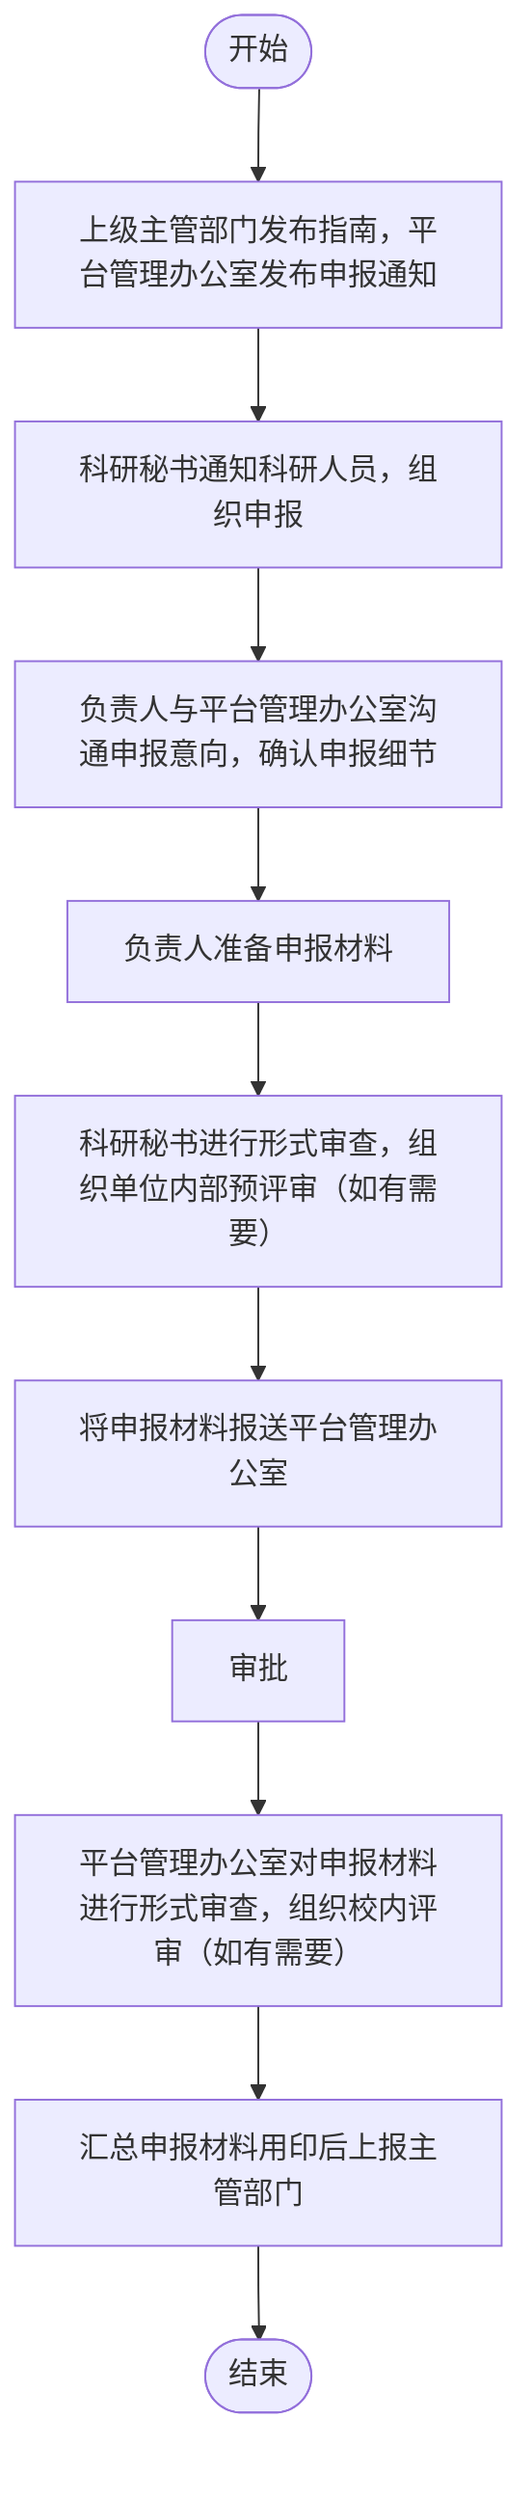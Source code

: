 flowchart TD
    Start([开始]) --> A[上级主管部门发布指南，平台管理办公室发布申报通知]
    A --> B[科研秘书通知科研人员，组织申报]
    B --> C[负责人与平台管理办公室沟通申报意向，确认申报细节]
    C --> D[负责人准备申报材料]
    D --> E[科研秘书进行形式审查，组织单位内部预评审（如有需要）]
    E --> F[将申报材料报送平台管理办公室]
    F --> G[审批]
    G --> H[平台管理办公室对申报材料进行形式审查，组织校内评审（如有需要）]
    H --> I[汇总申报材料用印后上报主管部门]
    I --> End([结束])